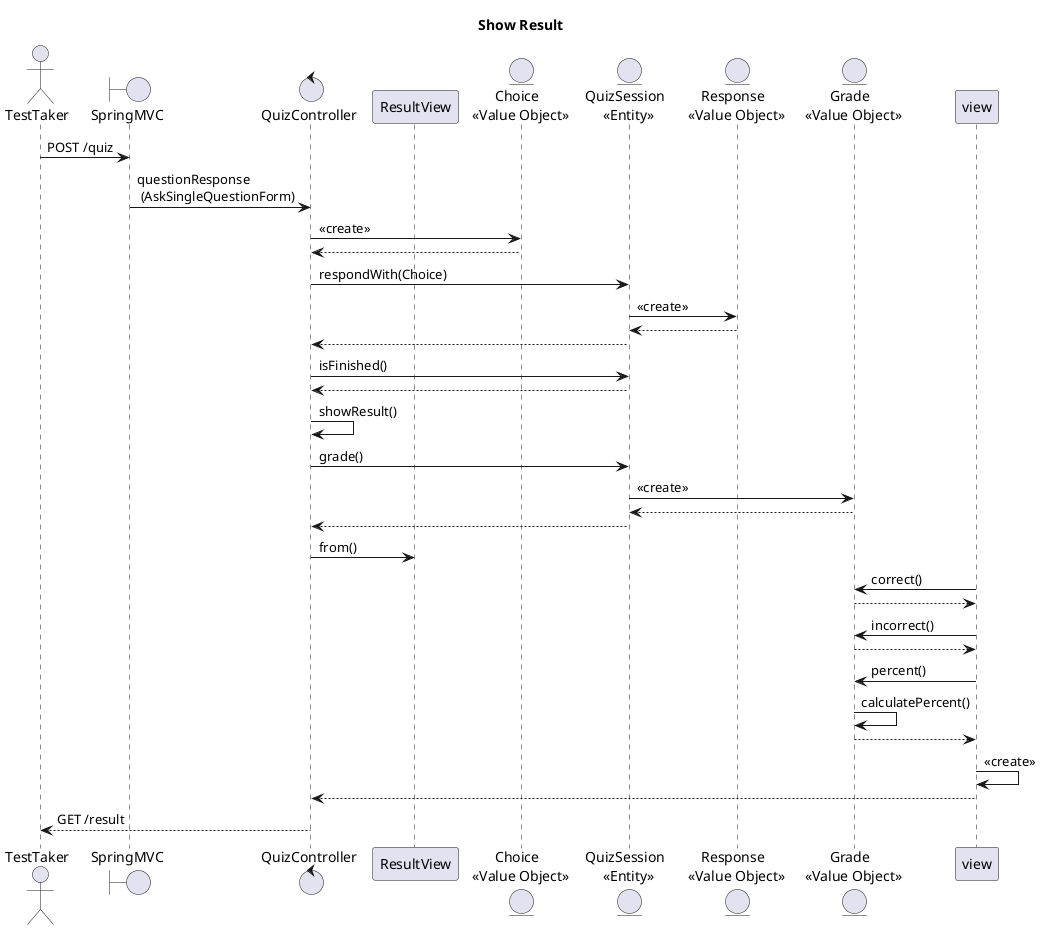 @startuml
title Show Result

actor       TestTaker as taker
boundary    SpringMVC   as mvc
control     QuizController  as ctrl
participant ResultView as result
entity "Choice \n <<Value Object>>" as choice
entity "QuizSession \n <<Entity>>" as session
entity "Response \n <<Value Object>>" as response
entity "Grade \n <<Value Object>>" as grade

taker -> mvc : POST /quiz
mvc -> ctrl : questionResponse \n (AskSingleQuestionForm)
ctrl -> choice : <<create>>
ctrl <-- choice
ctrl -> session : respondWith(Choice)
session -> response : <<create>>
session <-- response
ctrl <-- session
ctrl -> session : isFinished()
ctrl <-- session
ctrl -> ctrl : showResult()
ctrl -> session : grade()
session -> grade : <<create>>
session <-- grade
ctrl <-- session
ctrl -> result : from()
view -> grade : correct()
view <-- grade
view -> grade : incorrect()
view <-- grade
view -> grade : percent()
grade -> grade : calculatePercent()
view <-- grade
view -> view : <<create>>
ctrl <-- view
taker <-- ctrl : GET /result
@enduml